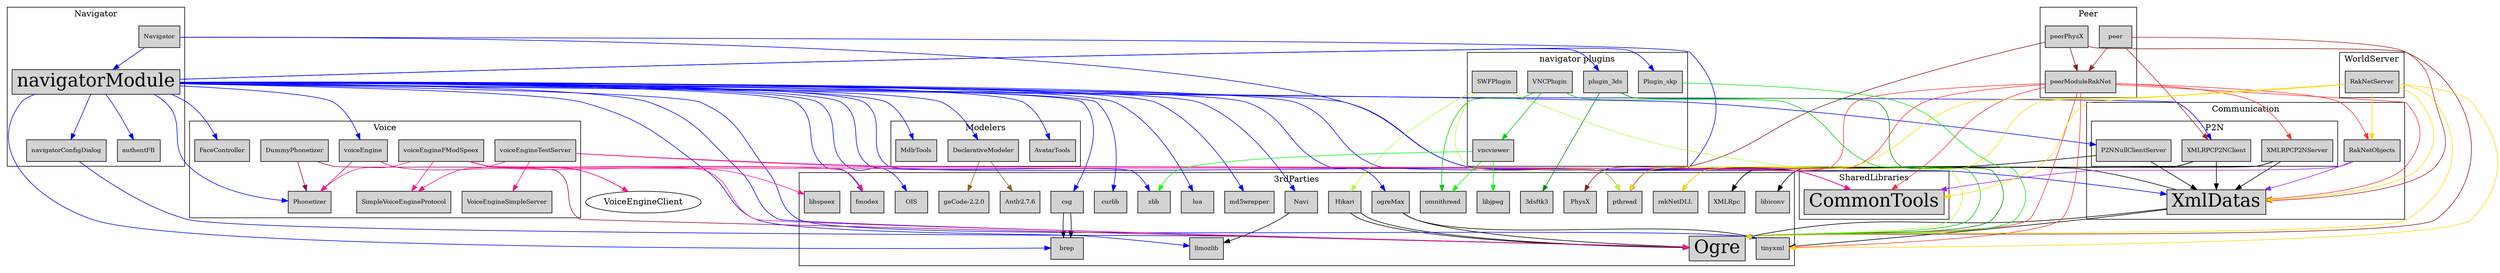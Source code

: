 digraph G 
{
	compound = true
	
	subgraph cluster_SharedLibraries 
	{
		node [shape=box, style=filled, fontsize=10];

		label = "SharedLibraries";
		
		CommonTools [fontsize=30]
	}
	
	subgraph cluster_3rdParties
	{
		node [shape=box, style=filled, fontsize=10];
		label = "3rdParties";
		
		PhysX
		
		Ogre [fontsize=30] 
		"3dsftk3"
		"Antlr2.7.6"
		brep
		csg -> brep
		curlib
		"geCode-2.2.0"
		Hikari -> Ogre
		libiconv
		libjpeg
		lua
		libspeex
		llmozlib
		md5wrapper
		Navi
		ogreMax
		ogreMax
		omnithread
		pthread
		rakNetDLL
		tinyxml
		XMLRpc
		zlib
		OIS
		fmodex
	}
		
	subgraph cluster_Communication
	{
		node [shape=box, style=filled, fontsize=10]
		
		subgraph cluster_P2N
		{
			node [shape=box, style=filled, fontsize=10];
			label = "P2N";
			
			P2NNullClientServer 
			XMLRPCP2NClient
			XMLRPCP2NServer
		};
			
		label = "Communication"
		
		XmlDatas [fontsize=30] 	
		XmlDatas
		RakNetObjects

	}	
	
	subgraph cluster_Modelers
	{
		node [shape=box, style=filled, fontsize=10];
		label = "Modelers";
			
		AvatarTools
		
		DeclarativeModeler
		
		MdlrTools
	}
	
	
	subgraph cluster_Navigator
	{
		node [shape=box, style=filled, fontsize=10];
		label = "Navigator";
	
		authentFB
		Navigator
		
		navigatorConfigDialog
		
		navigatorModule [fontsize=30] 
	}	
	
	subgraph cluster_Peer
	{
		node [shape=box, style=filled, fontsize=10];
		label = "Peer";
			
		peerModuleRakNet
		peer
		peerPhysX
	}	
	
	subgraph cluster_Voice
	{
		node [shape=box, style=filled, fontsize=10];
		label = "Voice";
			
		DummyPhonetizer
		FaceController
		Phonetizer
		SimpleVoiceEngineProtocol
		voiceEngine
		voiceEngineFModSpeex		
		VoiceEngineSimpleServer	
		voiceEngineTestServer
	}	
	
	subgraph clustern_navigator_plugins
	{
		node [shape=box, style=filled, fontsize=10];
		label = "navigator plugins";
	
		plugin_3ds	
		Plugin_skp	
		SWFPlugin 	
		VNCPlugin			
		vncviewer
	}	
	
	subgraph cluster8 
	{
		node [shape=box, style=filled, fontsize=10];
		label = "WorldServer";
	
		RakNetServer
	}	
	
	
	csg -> brep
	Hikari -> Ogre
	Navi -> llmozlib	
	ogreMax -> { tinyxml Ogre}

	P2NNullClientServer -> {pthread XmlDatas}
	
	XMLRPCP2NClient -> {pthread XMLRpc XmlDatas}
	XMLRPCP2NServer -> {pthread XMLRpc XmlDatas}
	XmlDatas -> {tinyxml libiconv Ogre}
	RakNetObjects -> {XmlDatas CommonTools}[color=purple] ;
	Navigator -> {pthread CommonTools navigatorModule}[color=blue2] ;

	navigatorConfigDialog -> Ogre [color=blue3]
	navigatorModule -> {
							pthread		tinyxml		XmlDatas		XMLRPCP2NClient		Ogre		
							OIS		llmozlib		Navi		lua		CommonTools		brep		
							csg		MdlrTools		zlib		AvatarTools		fmodex		
							plugin_3ds Plugin_skp		authentFB		FaceController			
							ogreMax		DeclarativeModeler		md5wrapper		curlib
							navigatorConfigDialog P2NNullClientServer Phonetizer voiceEngine} 	[color=blue] ;
	
	peerModuleRakNet -> {	pthread		tinyxml		Ogre		CommonTools 		XmlDatas 		
							XMLRPCP2NServer		rakNetDLL 		RakNetObjects}[color=firebrick1] ;
	
	
	peer -> {peerModuleRakNet		XmlDatas		XMLRPCP2NClient} [color=firebrick] ;
	peerPhysX -> {PhysX		Ogre		peerModuleRakNet	} [color=firebrick4] ;
	
	DummyPhonetizer -> {Phonetizer		Ogre}	[color=deeppink4] ;	
	voiceEngine -> 	{		Phonetizer		VoiceEngineClient	}
	[color=deeppink3] ;	
	voiceEngineFModSpeex -> {	pthread		CommonTools		libspeex		VoiceEngineClient		
								Ogre		Phonetizer		SimpleVoiceEngineProtocol		fmodex	}
	[color=deeppink1] ;

	voiceEngineTestServer -> {pthread	CommonTools	SimpleVoiceEngineProtocol	VoiceEngineSimpleServer}
	[color=deeppink2] ;	

	plugin_3ds ->{ Ogre	"3dsftk3"}[color=green4 ]
	Plugin_skp -> Ogre[color=green2 ]
	SWFPlugin -> {Ogre	pthread	Ogre Hikari}[color=greenyellow ]
	VNCPlugin -> {Ogre	omnithread	vncviewer}	[color=green3 ]	
	vncviewer -> {libjpeg	zlib	omnithread	}[color=green1 ]	
	
	RakNetServer -> {pthread	tinyxml	Ogre	CommonTools	XmlDatas	rakNetDLL	RakNetObjects}[color=gold    ]	
	DeclarativeModeler -> {"Antlr2.7.6"		"geCode-2.2.0"}[color=goldenrod4    ]	
		
		
}


		
